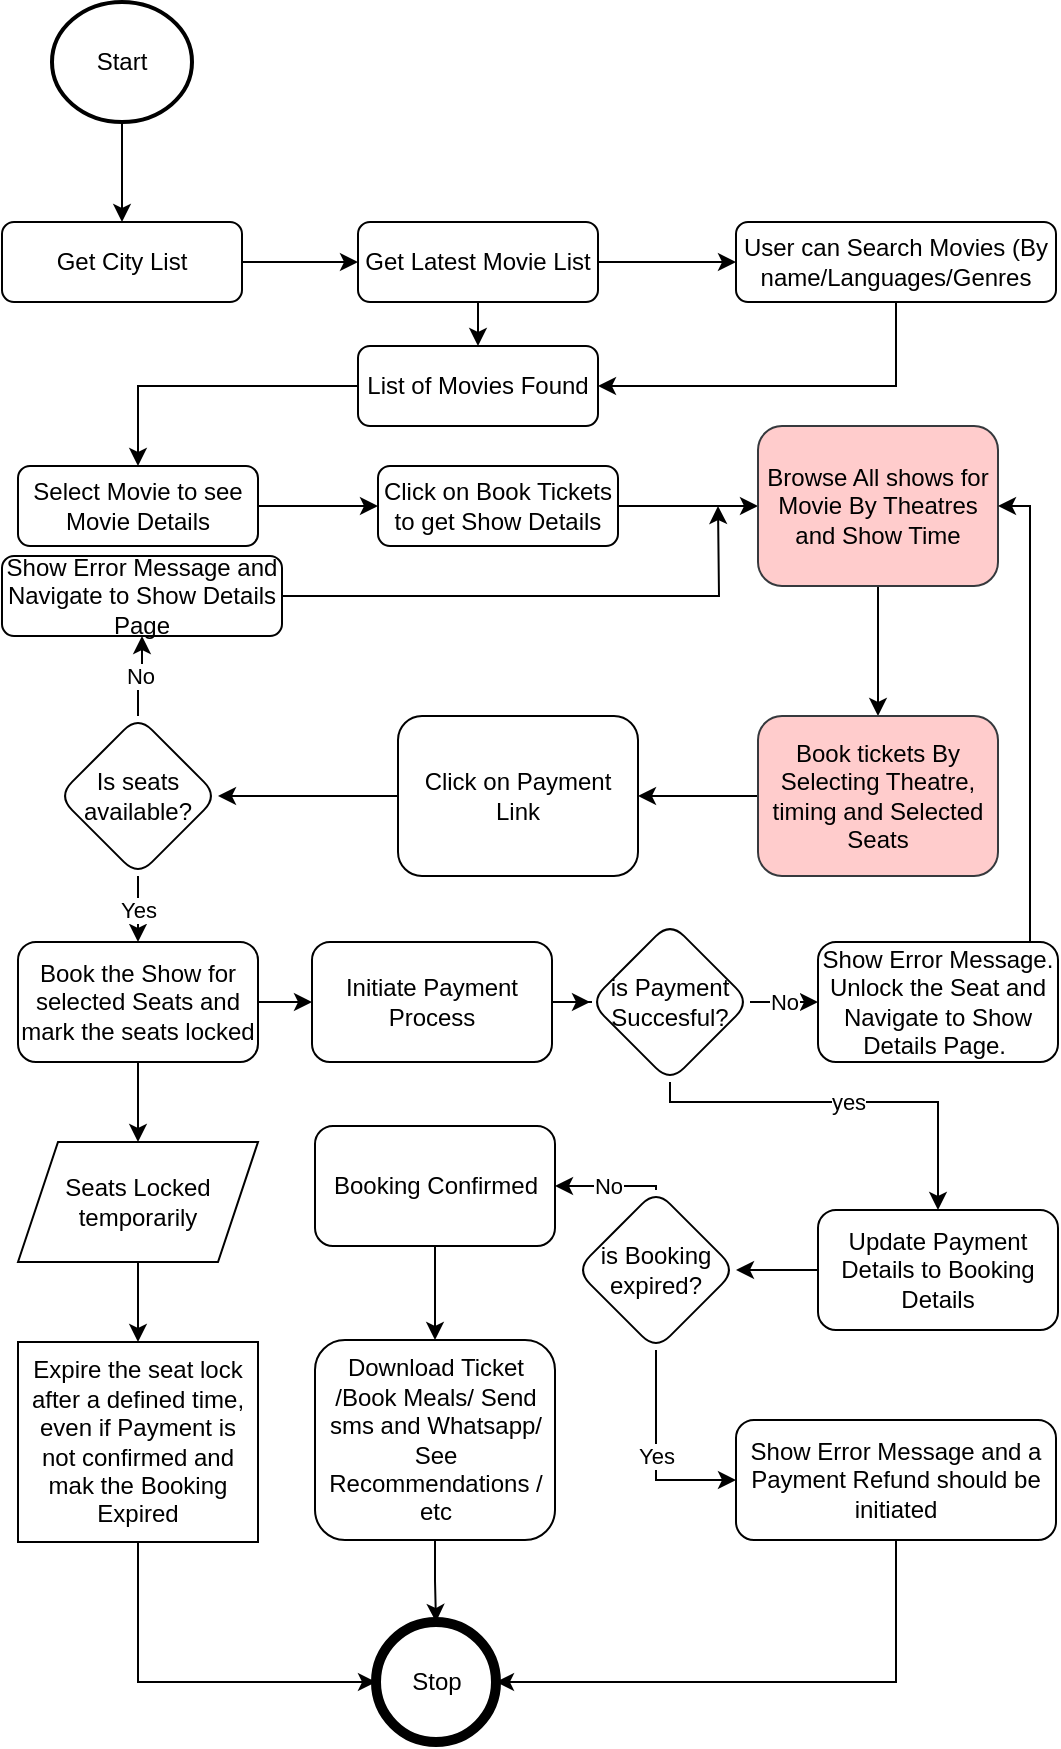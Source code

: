 <mxfile version="20.2.8" type="device"><diagram id="C5RBs43oDa-KdzZeNtuy" name="Page-1"><mxGraphModel dx="868" dy="450" grid="1" gridSize="10" guides="1" tooltips="1" connect="1" arrows="1" fold="1" page="1" pageScale="1" pageWidth="827" pageHeight="1169" math="0" shadow="0"><root><mxCell id="WIyWlLk6GJQsqaUBKTNV-0"/><mxCell id="WIyWlLk6GJQsqaUBKTNV-1" parent="WIyWlLk6GJQsqaUBKTNV-0"/><mxCell id="ZBXewMv1sVFVv0snEDjT-5" style="edgeStyle=orthogonalEdgeStyle;rounded=0;orthogonalLoop=1;jettySize=auto;html=1;" edge="1" parent="WIyWlLk6GJQsqaUBKTNV-1" source="WIyWlLk6GJQsqaUBKTNV-3" target="WIyWlLk6GJQsqaUBKTNV-7"><mxGeometry relative="1" as="geometry"/></mxCell><mxCell id="WIyWlLk6GJQsqaUBKTNV-3" value="Get City List" style="rounded=1;whiteSpace=wrap;html=1;fontSize=12;glass=0;strokeWidth=1;shadow=0;" parent="WIyWlLk6GJQsqaUBKTNV-1" vertex="1"><mxGeometry x="152" y="170" width="120" height="40" as="geometry"/></mxCell><mxCell id="ZBXewMv1sVFVv0snEDjT-47" style="edgeStyle=orthogonalEdgeStyle;rounded=0;orthogonalLoop=1;jettySize=auto;html=1;entryX=0.5;entryY=0;entryDx=0;entryDy=0;" edge="1" parent="WIyWlLk6GJQsqaUBKTNV-1" source="ZBXewMv1sVFVv0snEDjT-2" target="WIyWlLk6GJQsqaUBKTNV-3"><mxGeometry relative="1" as="geometry"/></mxCell><mxCell id="ZBXewMv1sVFVv0snEDjT-2" value="Start" style="strokeWidth=2;html=1;shape=mxgraph.flowchart.start_2;whiteSpace=wrap;" vertex="1" parent="WIyWlLk6GJQsqaUBKTNV-1"><mxGeometry x="177" y="60" width="70" height="60" as="geometry"/></mxCell><mxCell id="ZBXewMv1sVFVv0snEDjT-9" value="" style="edgeStyle=orthogonalEdgeStyle;rounded=0;orthogonalLoop=1;jettySize=auto;html=1;" edge="1" parent="WIyWlLk6GJQsqaUBKTNV-1" source="WIyWlLk6GJQsqaUBKTNV-7" target="ZBXewMv1sVFVv0snEDjT-8"><mxGeometry relative="1" as="geometry"/></mxCell><mxCell id="ZBXewMv1sVFVv0snEDjT-11" style="edgeStyle=orthogonalEdgeStyle;rounded=0;orthogonalLoop=1;jettySize=auto;html=1;entryX=0;entryY=0.5;entryDx=0;entryDy=0;" edge="1" parent="WIyWlLk6GJQsqaUBKTNV-1" source="WIyWlLk6GJQsqaUBKTNV-7" target="ZBXewMv1sVFVv0snEDjT-6"><mxGeometry relative="1" as="geometry"/></mxCell><mxCell id="WIyWlLk6GJQsqaUBKTNV-7" value="Get Latest Movie List" style="rounded=1;whiteSpace=wrap;html=1;fontSize=12;glass=0;strokeWidth=1;shadow=0;" parent="WIyWlLk6GJQsqaUBKTNV-1" vertex="1"><mxGeometry x="330" y="170" width="120" height="40" as="geometry"/></mxCell><mxCell id="ZBXewMv1sVFVv0snEDjT-12" style="edgeStyle=orthogonalEdgeStyle;rounded=0;orthogonalLoop=1;jettySize=auto;html=1;entryX=1;entryY=0.5;entryDx=0;entryDy=0;exitX=0.5;exitY=1;exitDx=0;exitDy=0;" edge="1" parent="WIyWlLk6GJQsqaUBKTNV-1" source="ZBXewMv1sVFVv0snEDjT-6" target="ZBXewMv1sVFVv0snEDjT-8"><mxGeometry relative="1" as="geometry"/></mxCell><mxCell id="ZBXewMv1sVFVv0snEDjT-6" value="User can Search Movies (By name/Languages/Genres" style="whiteSpace=wrap;html=1;rounded=1;glass=0;strokeWidth=1;shadow=0;" vertex="1" parent="WIyWlLk6GJQsqaUBKTNV-1"><mxGeometry x="519" y="170" width="160" height="40" as="geometry"/></mxCell><mxCell id="ZBXewMv1sVFVv0snEDjT-14" value="" style="edgeStyle=orthogonalEdgeStyle;rounded=0;orthogonalLoop=1;jettySize=auto;html=1;" edge="1" parent="WIyWlLk6GJQsqaUBKTNV-1" source="ZBXewMv1sVFVv0snEDjT-8" target="ZBXewMv1sVFVv0snEDjT-13"><mxGeometry relative="1" as="geometry"/></mxCell><mxCell id="ZBXewMv1sVFVv0snEDjT-8" value="List of Movies Found" style="rounded=1;whiteSpace=wrap;html=1;fontSize=12;glass=0;strokeWidth=1;shadow=0;" vertex="1" parent="WIyWlLk6GJQsqaUBKTNV-1"><mxGeometry x="330" y="232" width="120" height="40" as="geometry"/></mxCell><mxCell id="ZBXewMv1sVFVv0snEDjT-16" value="" style="edgeStyle=orthogonalEdgeStyle;rounded=0;orthogonalLoop=1;jettySize=auto;html=1;" edge="1" parent="WIyWlLk6GJQsqaUBKTNV-1" source="ZBXewMv1sVFVv0snEDjT-13" target="ZBXewMv1sVFVv0snEDjT-15"><mxGeometry relative="1" as="geometry"/></mxCell><mxCell id="ZBXewMv1sVFVv0snEDjT-13" value="Select Movie to see Movie Details" style="rounded=1;whiteSpace=wrap;html=1;fontSize=12;glass=0;strokeWidth=1;shadow=0;" vertex="1" parent="WIyWlLk6GJQsqaUBKTNV-1"><mxGeometry x="160" y="292" width="120" height="40" as="geometry"/></mxCell><mxCell id="ZBXewMv1sVFVv0snEDjT-18" value="" style="edgeStyle=orthogonalEdgeStyle;rounded=0;orthogonalLoop=1;jettySize=auto;html=1;" edge="1" parent="WIyWlLk6GJQsqaUBKTNV-1" source="ZBXewMv1sVFVv0snEDjT-15" target="ZBXewMv1sVFVv0snEDjT-17"><mxGeometry relative="1" as="geometry"/></mxCell><mxCell id="ZBXewMv1sVFVv0snEDjT-15" value="Click on Book Tickets to get Show Details" style="rounded=1;whiteSpace=wrap;html=1;fontSize=12;glass=0;strokeWidth=1;shadow=0;" vertex="1" parent="WIyWlLk6GJQsqaUBKTNV-1"><mxGeometry x="340" y="292" width="120" height="40" as="geometry"/></mxCell><mxCell id="ZBXewMv1sVFVv0snEDjT-23" style="edgeStyle=orthogonalEdgeStyle;rounded=0;orthogonalLoop=1;jettySize=auto;html=1;entryX=0.5;entryY=0;entryDx=0;entryDy=0;" edge="1" parent="WIyWlLk6GJQsqaUBKTNV-1" source="ZBXewMv1sVFVv0snEDjT-17" target="ZBXewMv1sVFVv0snEDjT-19"><mxGeometry relative="1" as="geometry"/></mxCell><mxCell id="ZBXewMv1sVFVv0snEDjT-17" value="Browse All shows for Movie By Theatres and Show Time" style="rounded=1;whiteSpace=wrap;html=1;fontSize=12;glass=0;strokeWidth=1;shadow=0;fillColor=#ffcccc;strokeColor=#36393d;" vertex="1" parent="WIyWlLk6GJQsqaUBKTNV-1"><mxGeometry x="530" y="272" width="120" height="80" as="geometry"/></mxCell><mxCell id="ZBXewMv1sVFVv0snEDjT-22" value="" style="edgeStyle=orthogonalEdgeStyle;rounded=0;orthogonalLoop=1;jettySize=auto;html=1;" edge="1" parent="WIyWlLk6GJQsqaUBKTNV-1" source="ZBXewMv1sVFVv0snEDjT-19" target="ZBXewMv1sVFVv0snEDjT-21"><mxGeometry relative="1" as="geometry"/></mxCell><mxCell id="ZBXewMv1sVFVv0snEDjT-19" value="Book tickets By Selecting Theatre, timing and Selected Seats" style="rounded=1;whiteSpace=wrap;html=1;fontSize=12;glass=0;strokeWidth=1;shadow=0;fillColor=#ffcccc;strokeColor=#36393d;" vertex="1" parent="WIyWlLk6GJQsqaUBKTNV-1"><mxGeometry x="530" y="417" width="120" height="80" as="geometry"/></mxCell><mxCell id="ZBXewMv1sVFVv0snEDjT-25" value="" style="edgeStyle=orthogonalEdgeStyle;rounded=0;orthogonalLoop=1;jettySize=auto;html=1;" edge="1" parent="WIyWlLk6GJQsqaUBKTNV-1" source="ZBXewMv1sVFVv0snEDjT-21" target="ZBXewMv1sVFVv0snEDjT-24"><mxGeometry relative="1" as="geometry"/></mxCell><mxCell id="ZBXewMv1sVFVv0snEDjT-21" value="Click on Payment Link" style="rounded=1;whiteSpace=wrap;html=1;fontSize=12;glass=0;strokeWidth=1;shadow=0;" vertex="1" parent="WIyWlLk6GJQsqaUBKTNV-1"><mxGeometry x="350" y="417" width="120" height="80" as="geometry"/></mxCell><mxCell id="ZBXewMv1sVFVv0snEDjT-27" value="Yes" style="edgeStyle=orthogonalEdgeStyle;rounded=0;orthogonalLoop=1;jettySize=auto;html=1;" edge="1" parent="WIyWlLk6GJQsqaUBKTNV-1" source="ZBXewMv1sVFVv0snEDjT-24" target="ZBXewMv1sVFVv0snEDjT-26"><mxGeometry relative="1" as="geometry"/></mxCell><mxCell id="ZBXewMv1sVFVv0snEDjT-33" value="No" style="edgeStyle=orthogonalEdgeStyle;rounded=0;orthogonalLoop=1;jettySize=auto;html=1;" edge="1" parent="WIyWlLk6GJQsqaUBKTNV-1" source="ZBXewMv1sVFVv0snEDjT-24" target="ZBXewMv1sVFVv0snEDjT-32"><mxGeometry relative="1" as="geometry"/></mxCell><mxCell id="ZBXewMv1sVFVv0snEDjT-24" value="Is seats available?" style="rhombus;whiteSpace=wrap;html=1;rounded=1;glass=0;strokeWidth=1;shadow=0;" vertex="1" parent="WIyWlLk6GJQsqaUBKTNV-1"><mxGeometry x="180" y="417" width="80" height="80" as="geometry"/></mxCell><mxCell id="ZBXewMv1sVFVv0snEDjT-29" value="" style="edgeStyle=orthogonalEdgeStyle;rounded=0;orthogonalLoop=1;jettySize=auto;html=1;" edge="1" parent="WIyWlLk6GJQsqaUBKTNV-1" source="ZBXewMv1sVFVv0snEDjT-26" target="ZBXewMv1sVFVv0snEDjT-28"><mxGeometry relative="1" as="geometry"/></mxCell><mxCell id="ZBXewMv1sVFVv0snEDjT-49" style="edgeStyle=orthogonalEdgeStyle;rounded=0;orthogonalLoop=1;jettySize=auto;html=1;entryX=0.5;entryY=0;entryDx=0;entryDy=0;" edge="1" parent="WIyWlLk6GJQsqaUBKTNV-1" source="ZBXewMv1sVFVv0snEDjT-26" target="ZBXewMv1sVFVv0snEDjT-48"><mxGeometry relative="1" as="geometry"/></mxCell><mxCell id="ZBXewMv1sVFVv0snEDjT-26" value="Book the Show for selected Seats and mark the seats locked" style="whiteSpace=wrap;html=1;rounded=1;glass=0;strokeWidth=1;shadow=0;" vertex="1" parent="WIyWlLk6GJQsqaUBKTNV-1"><mxGeometry x="160" y="530" width="120" height="60" as="geometry"/></mxCell><mxCell id="ZBXewMv1sVFVv0snEDjT-31" value="" style="edgeStyle=orthogonalEdgeStyle;rounded=0;orthogonalLoop=1;jettySize=auto;html=1;" edge="1" parent="WIyWlLk6GJQsqaUBKTNV-1" source="ZBXewMv1sVFVv0snEDjT-28" target="ZBXewMv1sVFVv0snEDjT-30"><mxGeometry relative="1" as="geometry"/></mxCell><mxCell id="ZBXewMv1sVFVv0snEDjT-28" value="Initiate Payment Process" style="whiteSpace=wrap;html=1;rounded=1;glass=0;strokeWidth=1;shadow=0;" vertex="1" parent="WIyWlLk6GJQsqaUBKTNV-1"><mxGeometry x="307" y="530" width="120" height="60" as="geometry"/></mxCell><mxCell id="ZBXewMv1sVFVv0snEDjT-45" value="yes" style="edgeStyle=orthogonalEdgeStyle;rounded=0;orthogonalLoop=1;jettySize=auto;html=1;exitX=0.5;exitY=1;exitDx=0;exitDy=0;" edge="1" parent="WIyWlLk6GJQsqaUBKTNV-1" source="ZBXewMv1sVFVv0snEDjT-30" target="ZBXewMv1sVFVv0snEDjT-35"><mxGeometry relative="1" as="geometry"><Array as="points"><mxPoint x="486" y="610"/><mxPoint x="620" y="610"/></Array></mxGeometry></mxCell><mxCell id="ZBXewMv1sVFVv0snEDjT-46" value="No" style="edgeStyle=orthogonalEdgeStyle;rounded=0;orthogonalLoop=1;jettySize=auto;html=1;entryX=0;entryY=0.5;entryDx=0;entryDy=0;" edge="1" parent="WIyWlLk6GJQsqaUBKTNV-1" source="ZBXewMv1sVFVv0snEDjT-30" target="ZBXewMv1sVFVv0snEDjT-41"><mxGeometry relative="1" as="geometry"/></mxCell><mxCell id="ZBXewMv1sVFVv0snEDjT-30" value="is Payment Succesful?" style="rhombus;whiteSpace=wrap;html=1;rounded=1;glass=0;strokeWidth=1;shadow=0;" vertex="1" parent="WIyWlLk6GJQsqaUBKTNV-1"><mxGeometry x="446" y="520" width="80" height="80" as="geometry"/></mxCell><mxCell id="ZBXewMv1sVFVv0snEDjT-34" style="edgeStyle=orthogonalEdgeStyle;rounded=0;orthogonalLoop=1;jettySize=auto;html=1;" edge="1" parent="WIyWlLk6GJQsqaUBKTNV-1" source="ZBXewMv1sVFVv0snEDjT-32"><mxGeometry relative="1" as="geometry"><mxPoint x="510" y="312" as="targetPoint"/></mxGeometry></mxCell><mxCell id="ZBXewMv1sVFVv0snEDjT-32" value="Show Error Message and Navigate to Show Details Page" style="whiteSpace=wrap;html=1;rounded=1;glass=0;strokeWidth=1;shadow=0;" vertex="1" parent="WIyWlLk6GJQsqaUBKTNV-1"><mxGeometry x="152" y="337" width="140" height="40" as="geometry"/></mxCell><mxCell id="ZBXewMv1sVFVv0snEDjT-53" value="" style="edgeStyle=orthogonalEdgeStyle;rounded=0;orthogonalLoop=1;jettySize=auto;html=1;" edge="1" parent="WIyWlLk6GJQsqaUBKTNV-1" source="ZBXewMv1sVFVv0snEDjT-35" target="ZBXewMv1sVFVv0snEDjT-52"><mxGeometry relative="1" as="geometry"/></mxCell><mxCell id="ZBXewMv1sVFVv0snEDjT-35" value="Update Payment Details to Booking Details" style="rounded=1;whiteSpace=wrap;html=1;glass=0;strokeWidth=1;shadow=0;" vertex="1" parent="WIyWlLk6GJQsqaUBKTNV-1"><mxGeometry x="560" y="664" width="120" height="60" as="geometry"/></mxCell><mxCell id="ZBXewMv1sVFVv0snEDjT-37" value="Stop" style="shape=ellipse;html=1;dashed=0;whitespace=wrap;aspect=fixed;strokeWidth=5;perimeter=ellipsePerimeter;" vertex="1" parent="WIyWlLk6GJQsqaUBKTNV-1"><mxGeometry x="339" y="870" width="60" height="60" as="geometry"/></mxCell><mxCell id="ZBXewMv1sVFVv0snEDjT-63" style="edgeStyle=orthogonalEdgeStyle;rounded=0;orthogonalLoop=1;jettySize=auto;html=1;entryX=0.5;entryY=0;entryDx=0;entryDy=0;" edge="1" parent="WIyWlLk6GJQsqaUBKTNV-1" source="ZBXewMv1sVFVv0snEDjT-38" target="ZBXewMv1sVFVv0snEDjT-37"><mxGeometry relative="1" as="geometry"/></mxCell><mxCell id="ZBXewMv1sVFVv0snEDjT-38" value="Download Ticket /Book Meals/ Send sms and Whatsapp/ See Recommendations / etc" style="rounded=1;whiteSpace=wrap;html=1;glass=0;strokeWidth=1;shadow=0;" vertex="1" parent="WIyWlLk6GJQsqaUBKTNV-1"><mxGeometry x="308.5" y="729" width="120" height="100" as="geometry"/></mxCell><mxCell id="ZBXewMv1sVFVv0snEDjT-44" style="edgeStyle=orthogonalEdgeStyle;rounded=0;orthogonalLoop=1;jettySize=auto;html=1;entryX=1;entryY=0.5;entryDx=0;entryDy=0;" edge="1" parent="WIyWlLk6GJQsqaUBKTNV-1" source="ZBXewMv1sVFVv0snEDjT-41" target="ZBXewMv1sVFVv0snEDjT-17"><mxGeometry relative="1" as="geometry"><Array as="points"><mxPoint x="666" y="312"/></Array></mxGeometry></mxCell><mxCell id="ZBXewMv1sVFVv0snEDjT-41" value="Show Error Message. Unlock the Seat and Navigate to Show Details Page.&amp;nbsp;" style="whiteSpace=wrap;html=1;rounded=1;glass=0;strokeWidth=1;shadow=0;" vertex="1" parent="WIyWlLk6GJQsqaUBKTNV-1"><mxGeometry x="560" y="530" width="120" height="60" as="geometry"/></mxCell><mxCell id="ZBXewMv1sVFVv0snEDjT-51" value="" style="edgeStyle=orthogonalEdgeStyle;rounded=0;orthogonalLoop=1;jettySize=auto;html=1;" edge="1" parent="WIyWlLk6GJQsqaUBKTNV-1" source="ZBXewMv1sVFVv0snEDjT-48" target="ZBXewMv1sVFVv0snEDjT-50"><mxGeometry relative="1" as="geometry"/></mxCell><mxCell id="ZBXewMv1sVFVv0snEDjT-48" value="Seats Locked temporarily" style="shape=parallelogram;perimeter=parallelogramPerimeter;whiteSpace=wrap;html=1;fixedSize=1;" vertex="1" parent="WIyWlLk6GJQsqaUBKTNV-1"><mxGeometry x="160" y="630" width="120" height="60" as="geometry"/></mxCell><mxCell id="ZBXewMv1sVFVv0snEDjT-62" style="edgeStyle=orthogonalEdgeStyle;rounded=0;orthogonalLoop=1;jettySize=auto;html=1;entryX=0;entryY=0.5;entryDx=0;entryDy=0;exitX=0.5;exitY=1;exitDx=0;exitDy=0;" edge="1" parent="WIyWlLk6GJQsqaUBKTNV-1" source="ZBXewMv1sVFVv0snEDjT-50" target="ZBXewMv1sVFVv0snEDjT-37"><mxGeometry relative="1" as="geometry"/></mxCell><mxCell id="ZBXewMv1sVFVv0snEDjT-50" value="Expire the seat lock after a defined time, even if Payment is not confirmed and mak the Booking Expired" style="whiteSpace=wrap;html=1;" vertex="1" parent="WIyWlLk6GJQsqaUBKTNV-1"><mxGeometry x="160" y="730" width="120" height="100" as="geometry"/></mxCell><mxCell id="ZBXewMv1sVFVv0snEDjT-56" value="Yes" style="edgeStyle=orthogonalEdgeStyle;rounded=0;orthogonalLoop=1;jettySize=auto;html=1;entryX=0;entryY=0.5;entryDx=0;entryDy=0;" edge="1" parent="WIyWlLk6GJQsqaUBKTNV-1" source="ZBXewMv1sVFVv0snEDjT-52" target="ZBXewMv1sVFVv0snEDjT-55"><mxGeometry relative="1" as="geometry"/></mxCell><mxCell id="ZBXewMv1sVFVv0snEDjT-58" value="No" style="edgeStyle=orthogonalEdgeStyle;rounded=0;orthogonalLoop=1;jettySize=auto;html=1;exitX=0.5;exitY=0;exitDx=0;exitDy=0;entryX=1;entryY=0.5;entryDx=0;entryDy=0;" edge="1" parent="WIyWlLk6GJQsqaUBKTNV-1" source="ZBXewMv1sVFVv0snEDjT-52" target="ZBXewMv1sVFVv0snEDjT-57"><mxGeometry relative="1" as="geometry"><mxPoint x="330" y="660" as="targetPoint"/><Array as="points"><mxPoint x="479" y="652"/></Array></mxGeometry></mxCell><mxCell id="ZBXewMv1sVFVv0snEDjT-52" value="is Booking expired?" style="rhombus;whiteSpace=wrap;html=1;rounded=1;glass=0;strokeWidth=1;shadow=0;" vertex="1" parent="WIyWlLk6GJQsqaUBKTNV-1"><mxGeometry x="439" y="654" width="80" height="80" as="geometry"/></mxCell><mxCell id="ZBXewMv1sVFVv0snEDjT-64" style="edgeStyle=orthogonalEdgeStyle;rounded=0;orthogonalLoop=1;jettySize=auto;html=1;entryX=1;entryY=0.5;entryDx=0;entryDy=0;" edge="1" parent="WIyWlLk6GJQsqaUBKTNV-1" source="ZBXewMv1sVFVv0snEDjT-55" target="ZBXewMv1sVFVv0snEDjT-37"><mxGeometry relative="1" as="geometry"><Array as="points"><mxPoint x="599" y="900"/></Array></mxGeometry></mxCell><mxCell id="ZBXewMv1sVFVv0snEDjT-55" value="Show Error Message and a Payment Refund should be initiated" style="whiteSpace=wrap;html=1;rounded=1;glass=0;strokeWidth=1;shadow=0;" vertex="1" parent="WIyWlLk6GJQsqaUBKTNV-1"><mxGeometry x="519" y="769" width="160" height="60" as="geometry"/></mxCell><mxCell id="ZBXewMv1sVFVv0snEDjT-61" style="edgeStyle=orthogonalEdgeStyle;rounded=0;orthogonalLoop=1;jettySize=auto;html=1;entryX=0.5;entryY=0;entryDx=0;entryDy=0;" edge="1" parent="WIyWlLk6GJQsqaUBKTNV-1" source="ZBXewMv1sVFVv0snEDjT-57" target="ZBXewMv1sVFVv0snEDjT-38"><mxGeometry relative="1" as="geometry"/></mxCell><mxCell id="ZBXewMv1sVFVv0snEDjT-57" value="Booking Confirmed" style="whiteSpace=wrap;html=1;rounded=1;glass=0;strokeWidth=1;shadow=0;" vertex="1" parent="WIyWlLk6GJQsqaUBKTNV-1"><mxGeometry x="308.5" y="622" width="120" height="60" as="geometry"/></mxCell></root></mxGraphModel></diagram></mxfile>